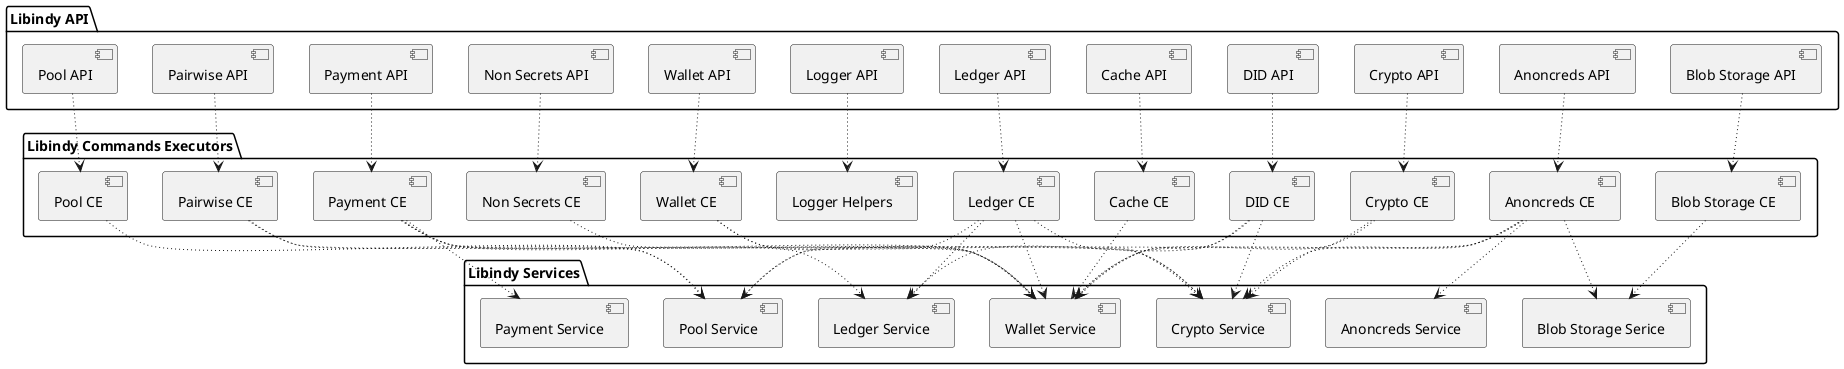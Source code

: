 @startuml

package "Libindy API" as la {
    [Anoncreds API] as anoncreds_api
    [Blob Storage API] as bs_api
    [Cache API] as cache_api
    [Crypto API] as crypto_api
    [DID API] as did_api
    [Ledger API] as ledger_api
    [Logger API] as logger_api
    [Non Secrets API] as nonsecrets_api
    [Pairwise API] as pairwise_api
    [Payment API] as payment_api
    [Pool API] as pool_api
    [Wallet API] as wallet_api
}

package "Libindy Commands Executors" as lce {
    [Anoncreds CE] as anoncreds_ce
    [Blob Storage CE] as bs_ce
    [Cache CE] as cache_ce
    [Crypto CE] as crypto_ce
    [DID CE] as did_ce
    [Ledger CE] as ledger_ce
    [Logger Helpers] as logger_ce
    [Non Secrets CE] as nonsecrets_ce
    [Pairwise CE] as pairwise_ce
    [Payment CE] as payment_ce
    [Pool CE] as pool_ce
    [Wallet CE] as wallet_ce
}

package "Libindy Services" as ls {
    [Anoncreds Service] as anoncreds_s
    [Blob Storage Serice] as bs_s
    [Crypto Service] as crypto_s
    [Ledger Service] as ledger_s
    [Payment Service] as payment_s
    [Pool Service] as pool_s
    [Wallet Service] as wallet_s
}

anoncreds_api ~~> anoncreds_ce
bs_api ~~> bs_ce
cache_api ~~> cache_ce
crypto_api ~~> crypto_ce
did_api ~~> did_ce
ledger_api ~~> ledger_ce
logger_api ~~> logger_ce
nonsecrets_api ~~> nonsecrets_ce
pairwise_api ~~> pairwise_ce
payment_api ~~> payment_ce
pool_api ~~> pool_ce
wallet_api ~~> wallet_ce

anoncreds_ce ~~> anoncreds_s
anoncreds_ce ~~> bs_s
anoncreds_ce ~~> wallet_s
anoncreds_ce ~~> crypto_s
anoncreds_ce ~~> pool_s

bs_ce ~~> bs_s

cache_ce ~~> wallet_s

crypto_ce ~~> crypto_s
crypto_ce ~~> wallet_s

did_ce ~~> crypto_s
did_ce ~~> ledger_s
did_ce ~~> wallet_s

ledger_ce ~~> crypto_s
ledger_ce ~~> ledger_s
ledger_ce ~~> pool_s
ledger_ce ~~> wallet_s

nonsecrets_ce ~~> wallet_s

pairwise_ce ~~> wallet_s

payment_ce ~~> crypto_s
payment_ce ~~> ledger_s
payment_ce ~~> payment_s
payment_ce ~~> wallet_s

pairwise_ce ~~> pool_s

pool_ce ~~> pool_s

wallet_ce ~~> wallet_s
wallet_ce ~~> crypto_s

@enduml
